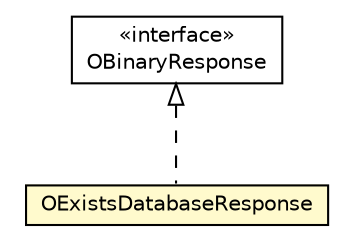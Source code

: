 #!/usr/local/bin/dot
#
# Class diagram 
# Generated by UMLGraph version R5_6-24-gf6e263 (http://www.umlgraph.org/)
#

digraph G {
	edge [fontname="Helvetica",fontsize=10,labelfontname="Helvetica",labelfontsize=10];
	node [fontname="Helvetica",fontsize=10,shape=plaintext];
	nodesep=0.25;
	ranksep=0.5;
	// com.orientechnologies.orient.client.remote.OBinaryResponse
	c3476867 [label=<<table title="com.orientechnologies.orient.client.remote.OBinaryResponse" border="0" cellborder="1" cellspacing="0" cellpadding="2" port="p" href="../OBinaryResponse.html">
		<tr><td><table border="0" cellspacing="0" cellpadding="1">
<tr><td align="center" balign="center"> &#171;interface&#187; </td></tr>
<tr><td align="center" balign="center"> OBinaryResponse </td></tr>
		</table></td></tr>
		</table>>, URL="../OBinaryResponse.html", fontname="Helvetica", fontcolor="black", fontsize=10.0];
	// com.orientechnologies.orient.client.remote.message.OExistsDatabaseResponse
	c3476900 [label=<<table title="com.orientechnologies.orient.client.remote.message.OExistsDatabaseResponse" border="0" cellborder="1" cellspacing="0" cellpadding="2" port="p" bgcolor="lemonChiffon" href="./OExistsDatabaseResponse.html">
		<tr><td><table border="0" cellspacing="0" cellpadding="1">
<tr><td align="center" balign="center"> OExistsDatabaseResponse </td></tr>
		</table></td></tr>
		</table>>, URL="./OExistsDatabaseResponse.html", fontname="Helvetica", fontcolor="black", fontsize=10.0];
	//com.orientechnologies.orient.client.remote.message.OExistsDatabaseResponse implements com.orientechnologies.orient.client.remote.OBinaryResponse
	c3476867:p -> c3476900:p [dir=back,arrowtail=empty,style=dashed];
}

